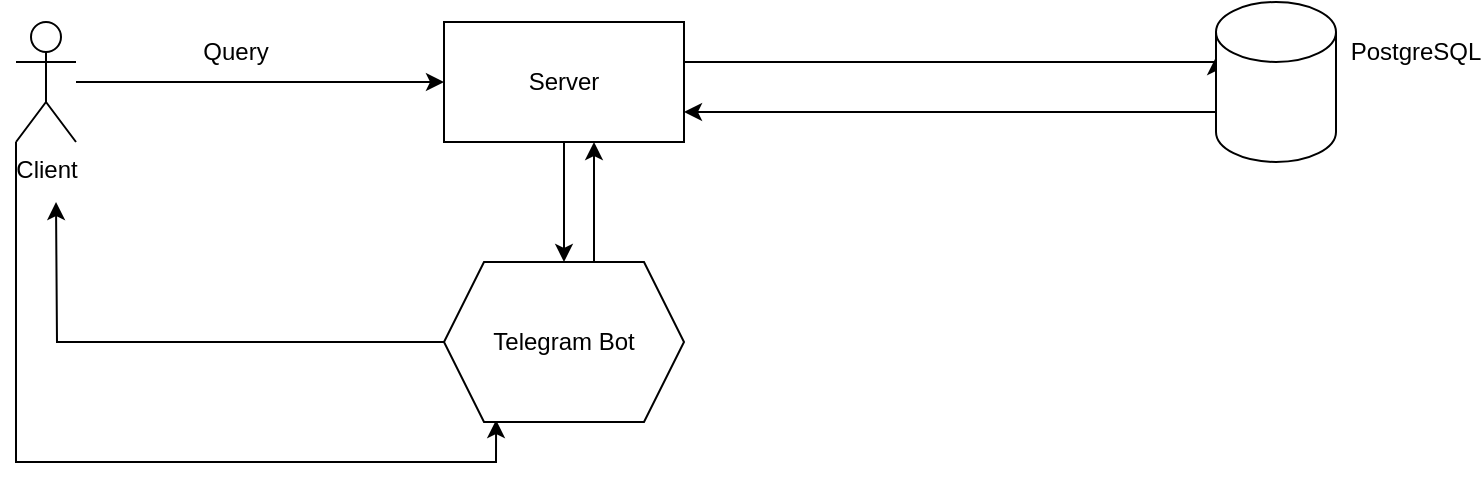 <mxfile version="18.0.6" type="github">
  <diagram id="qpknGz8Ece-PGyn0UtV3" name="Page-1">
    <mxGraphModel dx="946" dy="620" grid="1" gridSize="10" guides="1" tooltips="1" connect="1" arrows="1" fold="1" page="1" pageScale="1" pageWidth="827" pageHeight="1169" math="0" shadow="0">
      <root>
        <mxCell id="0" />
        <mxCell id="1" parent="0" />
        <mxCell id="FCTUaYiTitFUXqUZ0cZQ-1" style="edgeStyle=orthogonalEdgeStyle;rounded=0;orthogonalLoop=1;jettySize=auto;html=1;entryX=0;entryY=0.5;entryDx=0;entryDy=0;" edge="1" parent="1" source="JIV3UKDBtaXYtb4STS5v-1" target="JIV3UKDBtaXYtb4STS5v-3">
          <mxGeometry relative="1" as="geometry" />
        </mxCell>
        <mxCell id="FCTUaYiTitFUXqUZ0cZQ-12" style="edgeStyle=orthogonalEdgeStyle;rounded=0;orthogonalLoop=1;jettySize=auto;html=1;exitX=0;exitY=1;exitDx=0;exitDy=0;exitPerimeter=0;entryX=0.217;entryY=0.988;entryDx=0;entryDy=0;entryPerimeter=0;" edge="1" parent="1" source="JIV3UKDBtaXYtb4STS5v-1" target="FCTUaYiTitFUXqUZ0cZQ-8">
          <mxGeometry relative="1" as="geometry" />
        </mxCell>
        <mxCell id="JIV3UKDBtaXYtb4STS5v-1" value="Client" style="shape=umlActor;verticalLabelPosition=bottom;verticalAlign=top;html=1;outlineConnect=0;" parent="1" vertex="1">
          <mxGeometry x="80" y="80" width="30" height="60" as="geometry" />
        </mxCell>
        <mxCell id="FCTUaYiTitFUXqUZ0cZQ-5" style="edgeStyle=orthogonalEdgeStyle;rounded=0;orthogonalLoop=1;jettySize=auto;html=1;entryX=0;entryY=0;entryDx=0;entryDy=27.5;entryPerimeter=0;" edge="1" parent="1" source="JIV3UKDBtaXYtb4STS5v-3" target="FCTUaYiTitFUXqUZ0cZQ-4">
          <mxGeometry relative="1" as="geometry">
            <Array as="points">
              <mxPoint x="680" y="100" />
            </Array>
          </mxGeometry>
        </mxCell>
        <mxCell id="FCTUaYiTitFUXqUZ0cZQ-9" style="edgeStyle=orthogonalEdgeStyle;rounded=0;orthogonalLoop=1;jettySize=auto;html=1;entryX=0.5;entryY=0;entryDx=0;entryDy=0;" edge="1" parent="1" source="JIV3UKDBtaXYtb4STS5v-3" target="FCTUaYiTitFUXqUZ0cZQ-8">
          <mxGeometry relative="1" as="geometry" />
        </mxCell>
        <mxCell id="JIV3UKDBtaXYtb4STS5v-3" value="" style="rounded=0;whiteSpace=wrap;html=1;" parent="1" vertex="1">
          <mxGeometry x="294" y="80" width="120" height="60" as="geometry" />
        </mxCell>
        <mxCell id="FCTUaYiTitFUXqUZ0cZQ-2" value="Query" style="text;html=1;strokeColor=none;fillColor=none;align=center;verticalAlign=middle;whiteSpace=wrap;rounded=0;" vertex="1" parent="1">
          <mxGeometry x="160" y="80" width="60" height="30" as="geometry" />
        </mxCell>
        <mxCell id="FCTUaYiTitFUXqUZ0cZQ-3" value="Server" style="text;html=1;strokeColor=none;fillColor=none;align=center;verticalAlign=middle;whiteSpace=wrap;rounded=0;" vertex="1" parent="1">
          <mxGeometry x="324" y="95" width="60" height="30" as="geometry" />
        </mxCell>
        <mxCell id="FCTUaYiTitFUXqUZ0cZQ-6" style="edgeStyle=orthogonalEdgeStyle;rounded=0;orthogonalLoop=1;jettySize=auto;html=1;entryX=1;entryY=0.75;entryDx=0;entryDy=0;" edge="1" parent="1" source="FCTUaYiTitFUXqUZ0cZQ-4" target="JIV3UKDBtaXYtb4STS5v-3">
          <mxGeometry relative="1" as="geometry">
            <Array as="points">
              <mxPoint x="570" y="125" />
              <mxPoint x="570" y="125" />
            </Array>
          </mxGeometry>
        </mxCell>
        <mxCell id="FCTUaYiTitFUXqUZ0cZQ-4" value="" style="shape=cylinder3;whiteSpace=wrap;html=1;boundedLbl=1;backgroundOutline=1;size=15;" vertex="1" parent="1">
          <mxGeometry x="680" y="70" width="60" height="80" as="geometry" />
        </mxCell>
        <mxCell id="FCTUaYiTitFUXqUZ0cZQ-7" value="PostgreSQL" style="text;html=1;strokeColor=none;fillColor=none;align=center;verticalAlign=middle;whiteSpace=wrap;rounded=0;" vertex="1" parent="1">
          <mxGeometry x="750" y="80" width="60" height="30" as="geometry" />
        </mxCell>
        <mxCell id="FCTUaYiTitFUXqUZ0cZQ-10" style="edgeStyle=orthogonalEdgeStyle;rounded=0;orthogonalLoop=1;jettySize=auto;html=1;" edge="1" parent="1" source="FCTUaYiTitFUXqUZ0cZQ-8">
          <mxGeometry relative="1" as="geometry">
            <mxPoint x="100" y="170" as="targetPoint" />
          </mxGeometry>
        </mxCell>
        <mxCell id="FCTUaYiTitFUXqUZ0cZQ-13" style="edgeStyle=orthogonalEdgeStyle;rounded=0;orthogonalLoop=1;jettySize=auto;html=1;exitX=0.625;exitY=0;exitDx=0;exitDy=0;entryX=0.625;entryY=1;entryDx=0;entryDy=0;entryPerimeter=0;" edge="1" parent="1" source="FCTUaYiTitFUXqUZ0cZQ-8" target="JIV3UKDBtaXYtb4STS5v-3">
          <mxGeometry relative="1" as="geometry" />
        </mxCell>
        <mxCell id="FCTUaYiTitFUXqUZ0cZQ-8" value="Telegram Bot" style="shape=hexagon;perimeter=hexagonPerimeter2;whiteSpace=wrap;html=1;fixedSize=1;" vertex="1" parent="1">
          <mxGeometry x="294" y="200" width="120" height="80" as="geometry" />
        </mxCell>
      </root>
    </mxGraphModel>
  </diagram>
</mxfile>

